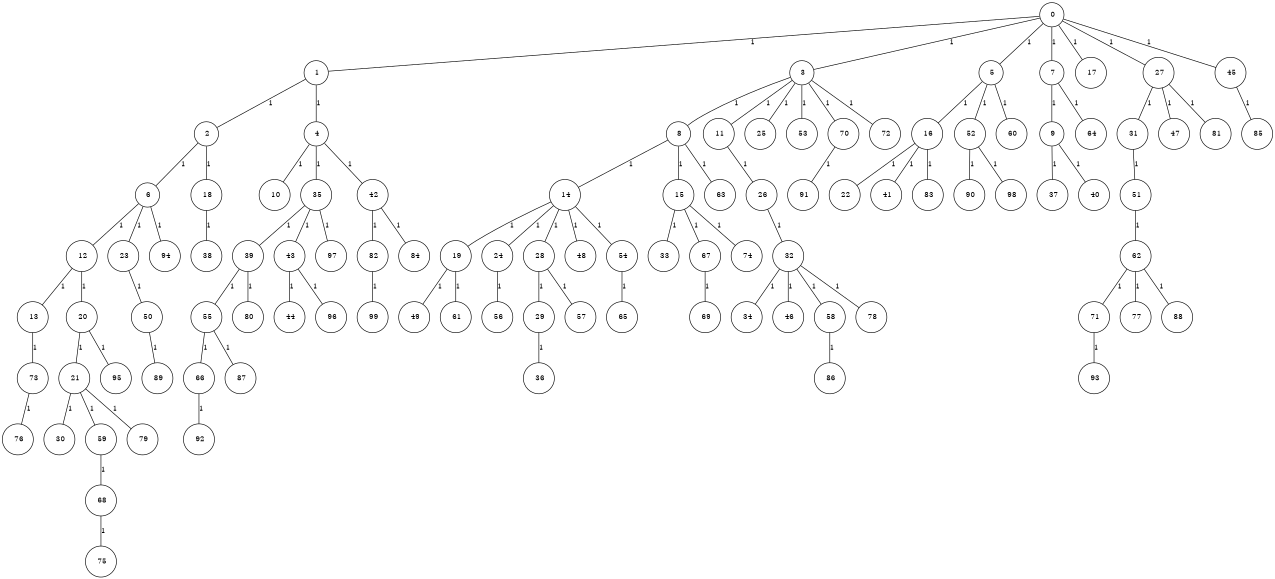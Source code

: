 graph G {
size="8.5,11;"
ratio = "expand;"
fixedsize="true;"
overlap="scale;"
node[shape=circle,width=.12,hight=.12,fontsize=12]
edge[fontsize=12]

0[label=" 0" color=black, pos="2.3471963,1.4572397!"];
1[label=" 1" color=black, pos="1.7170916,2.5411396!"];
2[label=" 2" color=black, pos="0.26868423,2.6933703!"];
3[label=" 3" color=black, pos="1.2363598,1.2191549!"];
4[label=" 4" color=black, pos="1.5143517,2.34352!"];
5[label=" 5" color=black, pos="0.09431988,2.8790126!"];
6[label=" 6" color=black, pos="0.52126079,0.18013634!"];
7[label=" 7" color=black, pos="1.4389904,2.6830983!"];
8[label=" 8" color=black, pos="2.3862987,1.4265545!"];
9[label=" 9" color=black, pos="2.6004054,2.1092334!"];
10[label=" 10" color=black, pos="2.1593244,0.313187!"];
11[label=" 11" color=black, pos="1.4556904,1.7450083!"];
12[label=" 12" color=black, pos="2.9587535,2.0205084!"];
13[label=" 13" color=black, pos="2.8978831,0.039717014!"];
14[label=" 14" color=black, pos="0.18380087,2.7783906!"];
15[label=" 15" color=black, pos="0.073637862,1.4089781!"];
16[label=" 16" color=black, pos="2.6018269,1.5633267!"];
17[label=" 17" color=black, pos="2.8032267,0.071322007!"];
18[label=" 18" color=black, pos="1.4751639,0.35823531!"];
19[label=" 19" color=black, pos="2.9168509,0.90089635!"];
20[label=" 20" color=black, pos="1.1917719,1.9286777!"];
21[label=" 21" color=black, pos="0.82092564,2.5087989!"];
22[label=" 22" color=black, pos="1.1882481,0.62751782!"];
23[label=" 23" color=black, pos="0.74867837,2.7218224!"];
24[label=" 24" color=black, pos="2.8720284,2.5527376!"];
25[label=" 25" color=black, pos="1.9577093,2.6378062!"];
26[label=" 26" color=black, pos="0.0085686147,1.3637275!"];
27[label=" 27" color=black, pos="1.0992851,1.8010239!"];
28[label=" 28" color=black, pos="0.18602854,2.380712!"];
29[label=" 29" color=black, pos="1.6980963,2.0116807!"];
30[label=" 30" color=black, pos="1.1767003,2.1482303!"];
31[label=" 31" color=black, pos="0.67569439,1.275884!"];
32[label=" 32" color=black, pos="2.1552019,0.22297797!"];
33[label=" 33" color=black, pos="2.4526812,2.5457844!"];
34[label=" 34" color=black, pos="1.8568258,0.38666929!"];
35[label=" 35" color=black, pos="2.1741357,1.2471679!"];
36[label=" 36" color=black, pos="2.9173947,2.3671185!"];
37[label=" 37" color=black, pos="2.5173907,2.5018353!"];
38[label=" 38" color=black, pos="0.017997677,2.6194698!"];
39[label=" 39" color=black, pos="1.5201183,2.2414149!"];
40[label=" 40" color=black, pos="0.72397527,0.78823135!"];
41[label=" 41" color=black, pos="0.3251771,2.6379062!"];
42[label=" 42" color=black, pos="2.2435277,0.13811373!"];
43[label=" 43" color=black, pos="0.21226866,2.7778277!"];
44[label=" 44" color=black, pos="2.0131615,1.7451544!"];
45[label=" 45" color=black, pos="1.5237453,0.22464326!"];
46[label=" 46" color=black, pos="0.89705533,1.2354351!"];
47[label=" 47" color=black, pos="2.7394667,1.0924937!"];
48[label=" 48" color=black, pos="1.9412429,1.6400984!"];
49[label=" 49" color=black, pos="0.21474086,2.4484228!"];
50[label=" 50" color=black, pos="0.30258014,1.875932!"];
51[label=" 51" color=black, pos="1.9718182,0.64451221!"];
52[label=" 52" color=black, pos="2.7987059,0.51553183!"];
53[label=" 53" color=black, pos="1.6366563,0.86419425!"];
54[label=" 54" color=black, pos="0.58428811,0.95088527!"];
55[label=" 55" color=black, pos="1.5764793,0.78719685!"];
56[label=" 56" color=black, pos="2.9241041,0.78414222!"];
57[label=" 57" color=black, pos="2.7052999,2.5971135!"];
58[label=" 58" color=black, pos="2.8191016,1.5227289!"];
59[label=" 59" color=black, pos="1.1268052,1.7758994!"];
60[label=" 60" color=black, pos="0.5569077,2.2479623!"];
61[label=" 61" color=black, pos="2.0316064,0.72727572!"];
62[label=" 62" color=black, pos="2.2117859,1.9396493!"];
63[label=" 63" color=black, pos="0.72154,1.3059875!"];
64[label=" 64" color=black, pos="1.1541415,2.7844891!"];
65[label=" 65" color=black, pos="1.3226948,1.8673215!"];
66[label=" 66" color=black, pos="0.85464806,1.9327162!"];
67[label=" 67" color=black, pos="2.5572915,0.90696434!"];
68[label=" 68" color=black, pos="2.0000469,1.3077632!"];
69[label=" 69" color=black, pos="0.26708322,0.6475477!"];
70[label=" 70" color=black, pos="2.7131999,1.2671344!"];
71[label=" 71" color=black, pos="2.3140432,1.080384!"];
72[label=" 72" color=black, pos="2.6632516,1.327626!"];
73[label=" 73" color=black, pos="2.2464757,0.1277427!"];
74[label=" 74" color=black, pos="0.58499788,2.082577!"];
75[label=" 75" color=black, pos="1.7690745,0.25648852!"];
76[label=" 76" color=black, pos="2.144468,2.8007746!"];
77[label=" 77" color=black, pos="0.59929069,0.8904203!"];
78[label=" 78" color=black, pos="2.0355193,2.7472306!"];
79[label=" 79" color=black, pos="2.7306765,0.81774708!"];
80[label=" 80" color=black, pos="0.69248769,2.3798744!"];
81[label=" 81" color=black, pos="2.3403206,2.0400871!"];
82[label=" 82" color=black, pos="0.56807601,2.0676078!"];
83[label=" 83" color=black, pos="2.1122054,0.10627185!"];
84[label=" 84" color=black, pos="2.8883481,2.6682245!"];
85[label=" 85" color=black, pos="2.3553687,2.8001294!"];
86[label=" 86" color=black, pos="2.7161995,1.7404505!"];
87[label=" 87" color=black, pos="2.3749746,0.84080412!"];
88[label=" 88" color=black, pos="1.7035707,0.0064256033!"];
89[label=" 89" color=black, pos="1.7282957,0.96920977!"];
90[label=" 90" color=black, pos="0.16917671,1.6335222!"];
91[label=" 91" color=black, pos="1.3609139,2.5380554!"];
92[label=" 92" color=black, pos="2.6468405,0.73690081!"];
93[label=" 93" color=black, pos="2.7649247,1.3930973!"];
94[label=" 94" color=black, pos="1.0843902,2.9280001!"];
95[label=" 95" color=black, pos="2.6917453,2.526827!"];
96[label=" 96" color=black, pos="0.9894828,2.4392073!"];
97[label=" 97" color=black, pos="0.57976526,2.0141502!"];
98[label=" 98" color=black, pos="1.4452347,2.030324!"];
99[label=" 99" color=black, pos="0.38746635,2.0554106!"];
0--1[label="1"]
0--3[label="1"]
0--5[label="1"]
0--7[label="1"]
0--17[label="1"]
0--27[label="1"]
0--45[label="1"]
1--2[label="1"]
1--4[label="1"]
2--6[label="1"]
2--18[label="1"]
3--8[label="1"]
3--11[label="1"]
3--25[label="1"]
3--53[label="1"]
3--70[label="1"]
3--72[label="1"]
4--10[label="1"]
4--35[label="1"]
4--42[label="1"]
5--16[label="1"]
5--52[label="1"]
5--60[label="1"]
6--12[label="1"]
6--23[label="1"]
6--94[label="1"]
7--9[label="1"]
7--64[label="1"]
8--14[label="1"]
8--15[label="1"]
8--63[label="1"]
9--37[label="1"]
9--40[label="1"]
11--26[label="1"]
12--13[label="1"]
12--20[label="1"]
13--73[label="1"]
14--19[label="1"]
14--24[label="1"]
14--28[label="1"]
14--48[label="1"]
14--54[label="1"]
15--33[label="1"]
15--67[label="1"]
15--74[label="1"]
16--22[label="1"]
16--41[label="1"]
16--83[label="1"]
18--38[label="1"]
19--49[label="1"]
19--61[label="1"]
20--21[label="1"]
20--95[label="1"]
21--30[label="1"]
21--59[label="1"]
21--79[label="1"]
23--50[label="1"]
24--56[label="1"]
26--32[label="1"]
27--31[label="1"]
27--47[label="1"]
27--81[label="1"]
28--29[label="1"]
28--57[label="1"]
29--36[label="1"]
31--51[label="1"]
32--34[label="1"]
32--46[label="1"]
32--58[label="1"]
32--78[label="1"]
35--39[label="1"]
35--43[label="1"]
35--97[label="1"]
39--55[label="1"]
39--80[label="1"]
42--82[label="1"]
42--84[label="1"]
43--44[label="1"]
43--96[label="1"]
45--85[label="1"]
50--89[label="1"]
51--62[label="1"]
52--90[label="1"]
52--98[label="1"]
54--65[label="1"]
55--66[label="1"]
55--87[label="1"]
58--86[label="1"]
59--68[label="1"]
62--71[label="1"]
62--77[label="1"]
62--88[label="1"]
66--92[label="1"]
67--69[label="1"]
68--75[label="1"]
70--91[label="1"]
71--93[label="1"]
73--76[label="1"]
82--99[label="1"]

}
